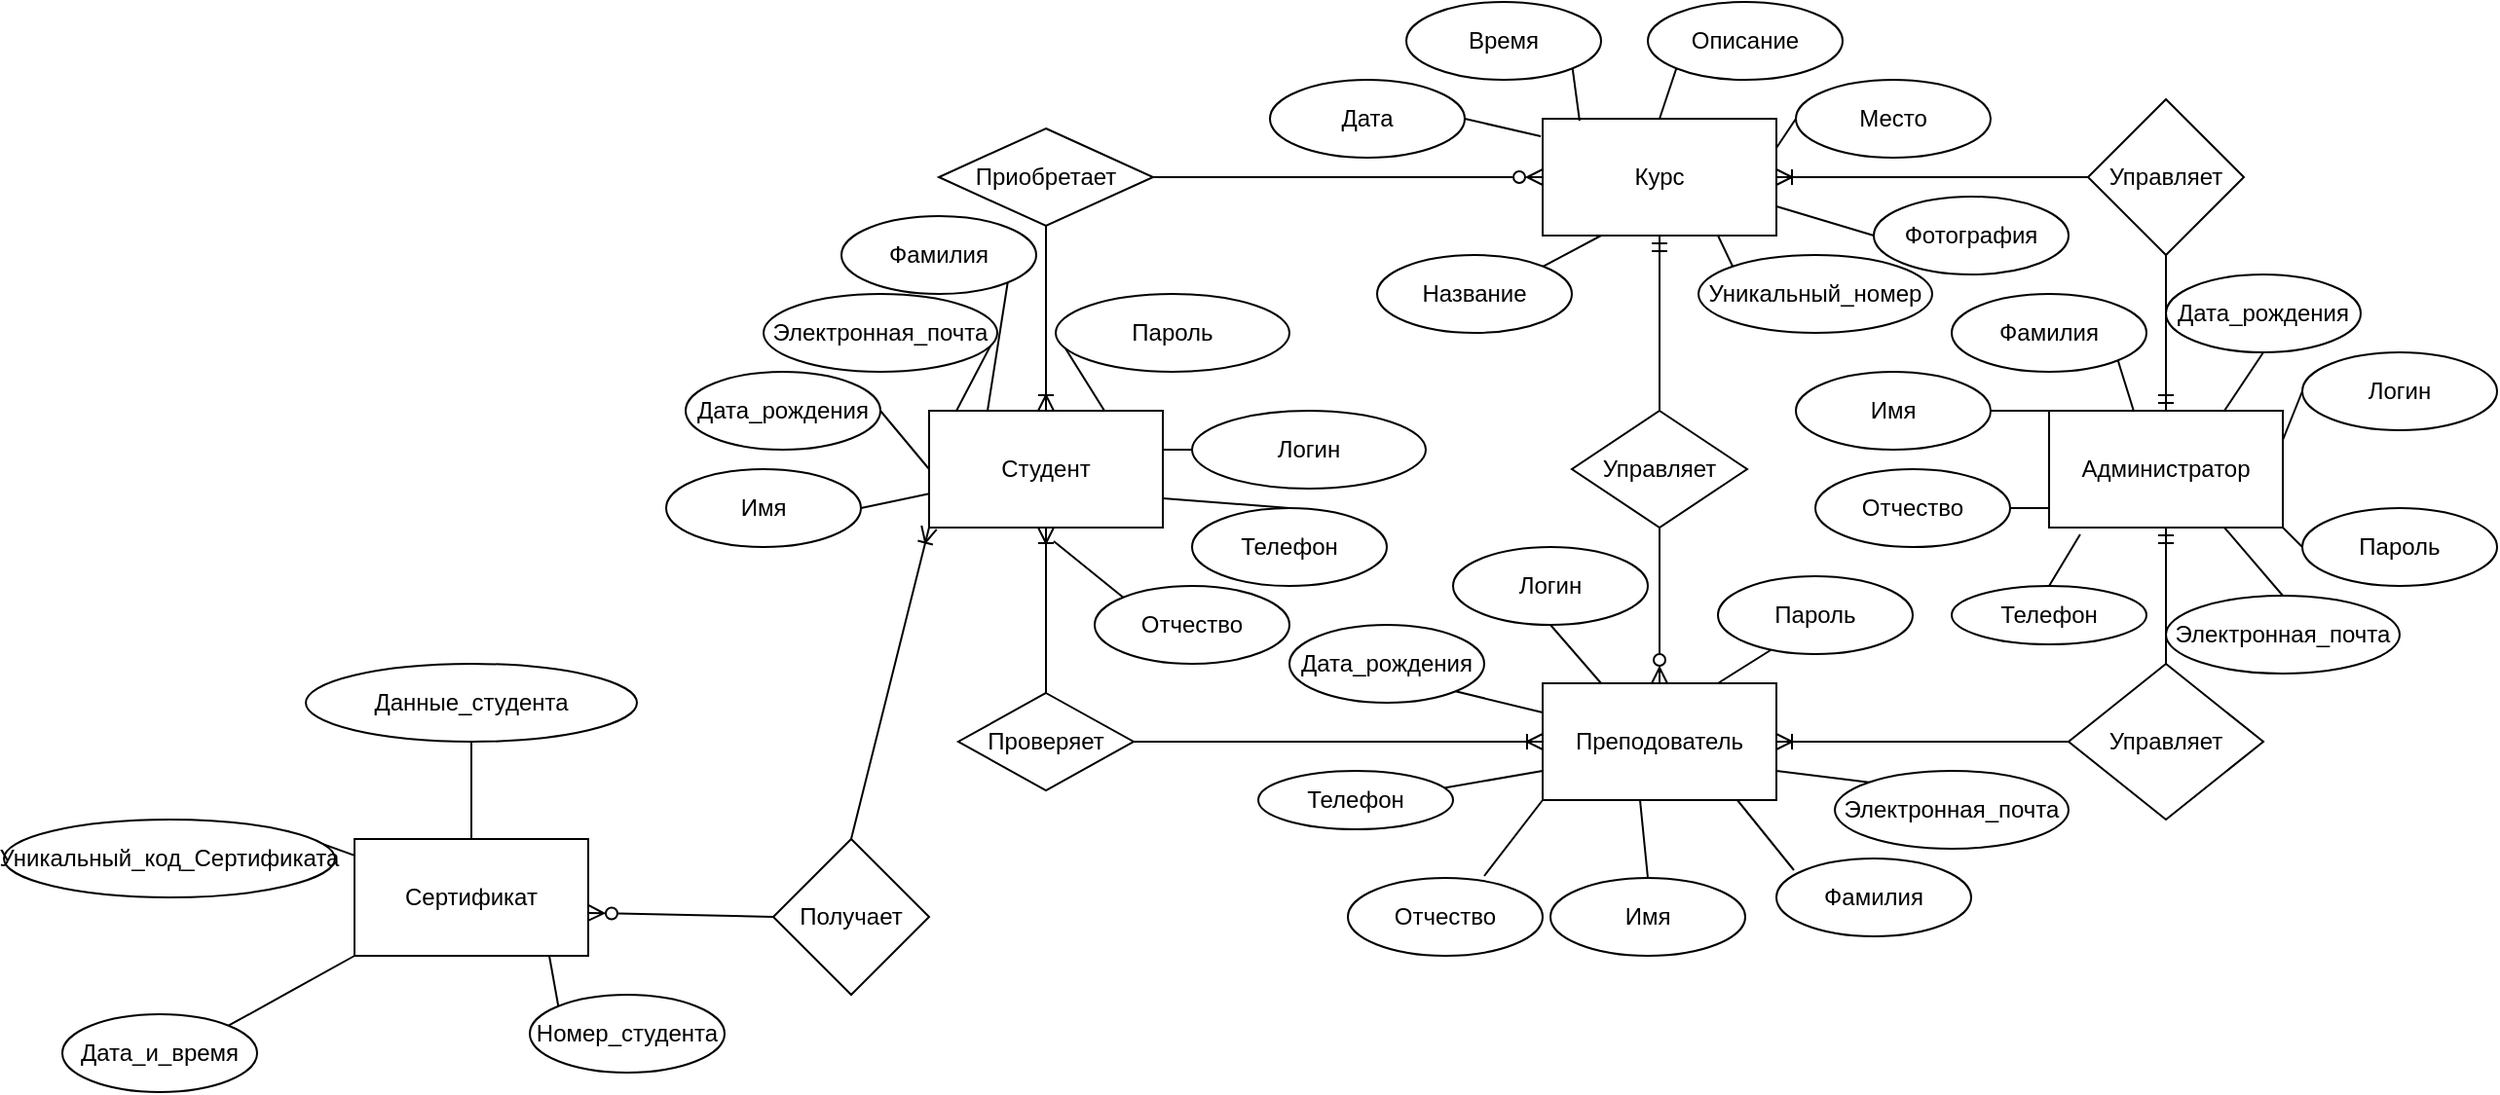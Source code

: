 <mxfile version="21.2.8" type="device">
  <diagram name="Страница 1" id="LBRLO9FnSkExtluUEqiE">
    <mxGraphModel dx="2084" dy="760" grid="1" gridSize="10" guides="1" tooltips="1" connect="1" arrows="1" fold="1" page="1" pageScale="1" pageWidth="827" pageHeight="1169" math="0" shadow="0">
      <root>
        <mxCell id="0" />
        <mxCell id="1" parent="0" />
        <mxCell id="9T6r8xt_H9env2-nWk3l-7" value="Курс" style="rounded=0;whiteSpace=wrap;html=1;" parent="1" vertex="1">
          <mxGeometry x="360" y="70" width="120" height="60" as="geometry" />
        </mxCell>
        <mxCell id="9T6r8xt_H9env2-nWk3l-8" value="Преподователь" style="rounded=0;whiteSpace=wrap;html=1;" parent="1" vertex="1">
          <mxGeometry x="360" y="360" width="120" height="60" as="geometry" />
        </mxCell>
        <mxCell id="9T6r8xt_H9env2-nWk3l-9" value="Студент" style="rounded=0;whiteSpace=wrap;html=1;" parent="1" vertex="1">
          <mxGeometry x="45" y="220" width="120" height="60" as="geometry" />
        </mxCell>
        <mxCell id="9T6r8xt_H9env2-nWk3l-11" value="Администратор" style="rounded=0;whiteSpace=wrap;html=1;" parent="1" vertex="1">
          <mxGeometry x="620" y="220" width="120" height="60" as="geometry" />
        </mxCell>
        <mxCell id="9T6r8xt_H9env2-nWk3l-12" value="Приобретает" style="rhombus;whiteSpace=wrap;html=1;" parent="1" vertex="1">
          <mxGeometry x="50" y="75" width="110" height="50" as="geometry" />
        </mxCell>
        <mxCell id="9T6r8xt_H9env2-nWk3l-13" value="Проверяет" style="rhombus;whiteSpace=wrap;html=1;" parent="1" vertex="1">
          <mxGeometry x="60" y="365" width="90" height="50" as="geometry" />
        </mxCell>
        <mxCell id="9T6r8xt_H9env2-nWk3l-14" value="Управляет" style="rhombus;whiteSpace=wrap;html=1;" parent="1" vertex="1">
          <mxGeometry x="630" y="350" width="100" height="80" as="geometry" />
        </mxCell>
        <mxCell id="9T6r8xt_H9env2-nWk3l-15" value="Управляет" style="rhombus;whiteSpace=wrap;html=1;" parent="1" vertex="1">
          <mxGeometry x="640" y="60" width="80" height="80" as="geometry" />
        </mxCell>
        <mxCell id="9T6r8xt_H9env2-nWk3l-16" value="Управляет" style="rhombus;whiteSpace=wrap;html=1;" parent="1" vertex="1">
          <mxGeometry x="375" y="220" width="90" height="60" as="geometry" />
        </mxCell>
        <mxCell id="01WtTO3pq6aL_bV1WEwz-5" value="" style="edgeStyle=orthogonalEdgeStyle;fontSize=12;html=1;endArrow=none;startArrow=ERoneToMany;rounded=0;exitX=0.5;exitY=1;exitDx=0;exitDy=0;entryX=0.5;entryY=0;entryDx=0;entryDy=0;startFill=0;endFill=0;" parent="1" source="9T6r8xt_H9env2-nWk3l-9" target="9T6r8xt_H9env2-nWk3l-13" edge="1">
          <mxGeometry width="100" height="100" relative="1" as="geometry">
            <mxPoint x="370" y="430" as="sourcePoint" />
            <mxPoint x="470" y="330" as="targetPoint" />
          </mxGeometry>
        </mxCell>
        <mxCell id="01WtTO3pq6aL_bV1WEwz-6" value="" style="edgeStyle=entityRelationEdgeStyle;fontSize=12;html=1;endArrow=ERoneToMany;endFill=0;rounded=0;exitX=1;exitY=0.5;exitDx=0;exitDy=0;entryX=0;entryY=0.5;entryDx=0;entryDy=0;startArrow=none;startFill=0;" parent="1" source="9T6r8xt_H9env2-nWk3l-13" target="9T6r8xt_H9env2-nWk3l-8" edge="1">
          <mxGeometry width="100" height="100" relative="1" as="geometry">
            <mxPoint x="370" y="430" as="sourcePoint" />
            <mxPoint x="470" y="330" as="targetPoint" />
          </mxGeometry>
        </mxCell>
        <mxCell id="01WtTO3pq6aL_bV1WEwz-7" value="" style="edgeStyle=orthogonalEdgeStyle;fontSize=12;html=1;endArrow=none;rounded=0;exitX=0.5;exitY=0;exitDx=0;exitDy=0;entryX=0.5;entryY=1;entryDx=0;entryDy=0;startArrow=ERoneToMany;startFill=0;endFill=0;" parent="1" source="9T6r8xt_H9env2-nWk3l-9" target="9T6r8xt_H9env2-nWk3l-12" edge="1">
          <mxGeometry width="100" height="100" relative="1" as="geometry">
            <mxPoint x="370" y="330" as="sourcePoint" />
            <mxPoint x="470" y="230" as="targetPoint" />
          </mxGeometry>
        </mxCell>
        <mxCell id="01WtTO3pq6aL_bV1WEwz-8" value="" style="edgeStyle=entityRelationEdgeStyle;fontSize=12;html=1;endArrow=ERzeroToMany;endFill=0;rounded=0;exitX=1;exitY=0.5;exitDx=0;exitDy=0;entryX=0;entryY=0.5;entryDx=0;entryDy=0;" parent="1" source="9T6r8xt_H9env2-nWk3l-12" target="9T6r8xt_H9env2-nWk3l-7" edge="1">
          <mxGeometry width="100" height="100" relative="1" as="geometry">
            <mxPoint x="370" y="330" as="sourcePoint" />
            <mxPoint x="470" y="230" as="targetPoint" />
          </mxGeometry>
        </mxCell>
        <mxCell id="01WtTO3pq6aL_bV1WEwz-9" value="" style="edgeStyle=entityRelationEdgeStyle;fontSize=12;html=1;endArrow=none;endFill=0;rounded=0;exitX=1;exitY=0.5;exitDx=0;exitDy=0;entryX=0;entryY=0.5;entryDx=0;entryDy=0;startArrow=ERoneToMany;startFill=0;" parent="1" source="9T6r8xt_H9env2-nWk3l-7" target="9T6r8xt_H9env2-nWk3l-15" edge="1">
          <mxGeometry width="100" height="100" relative="1" as="geometry">
            <mxPoint x="370" y="330" as="sourcePoint" />
            <mxPoint x="550" y="160" as="targetPoint" />
          </mxGeometry>
        </mxCell>
        <mxCell id="01WtTO3pq6aL_bV1WEwz-10" value="" style="fontSize=12;html=1;endArrow=none;endFill=0;rounded=0;exitX=0.5;exitY=0;exitDx=0;exitDy=0;entryX=0.5;entryY=1;entryDx=0;entryDy=0;startArrow=ERmandOne;startFill=0;" parent="1" source="9T6r8xt_H9env2-nWk3l-11" target="9T6r8xt_H9env2-nWk3l-15" edge="1">
          <mxGeometry width="100" height="100" relative="1" as="geometry">
            <mxPoint x="540" y="160" as="sourcePoint" />
            <mxPoint x="730" y="160" as="targetPoint" />
          </mxGeometry>
        </mxCell>
        <mxCell id="01WtTO3pq6aL_bV1WEwz-14" value="" style="fontSize=12;html=1;endArrow=ERzeroToMany;endFill=1;rounded=0;exitX=0.5;exitY=1;exitDx=0;exitDy=0;entryX=0.5;entryY=0;entryDx=0;entryDy=0;" parent="1" source="9T6r8xt_H9env2-nWk3l-16" target="9T6r8xt_H9env2-nWk3l-8" edge="1">
          <mxGeometry width="100" height="100" relative="1" as="geometry">
            <mxPoint x="370" y="330" as="sourcePoint" />
            <mxPoint x="540" y="300" as="targetPoint" />
          </mxGeometry>
        </mxCell>
        <mxCell id="cSkclgTdNPeUBLtNcdlT-2" value="" style="fontSize=12;html=1;endArrow=ERmandOne;endFill=0;rounded=0;entryX=0.5;entryY=1;entryDx=0;entryDy=0;exitX=0.5;exitY=0;exitDx=0;exitDy=0;startArrow=none;startFill=0;" parent="1" source="9T6r8xt_H9env2-nWk3l-16" target="9T6r8xt_H9env2-nWk3l-7" edge="1">
          <mxGeometry width="100" height="100" relative="1" as="geometry">
            <mxPoint x="370" y="330" as="sourcePoint" />
            <mxPoint x="470" y="230" as="targetPoint" />
          </mxGeometry>
        </mxCell>
        <mxCell id="09BU5lJsOf0Tvw8Bh3Q9-10" style="rounded=0;orthogonalLoop=1;jettySize=auto;html=1;exitX=1;exitY=1;exitDx=0;exitDy=0;entryX=0.25;entryY=0;entryDx=0;entryDy=0;endArrow=none;endFill=0;" parent="1" source="09BU5lJsOf0Tvw8Bh3Q9-1" target="9T6r8xt_H9env2-nWk3l-9" edge="1">
          <mxGeometry relative="1" as="geometry" />
        </mxCell>
        <mxCell id="09BU5lJsOf0Tvw8Bh3Q9-1" value="Фамилия" style="ellipse;whiteSpace=wrap;html=1;" parent="1" vertex="1">
          <mxGeometry y="120" width="100" height="40" as="geometry" />
        </mxCell>
        <mxCell id="09BU5lJsOf0Tvw8Bh3Q9-14" style="rounded=0;orthogonalLoop=1;jettySize=auto;html=1;exitX=1;exitY=0.5;exitDx=0;exitDy=0;endArrow=none;endFill=0;" parent="1" source="09BU5lJsOf0Tvw8Bh3Q9-2" target="9T6r8xt_H9env2-nWk3l-9" edge="1">
          <mxGeometry relative="1" as="geometry" />
        </mxCell>
        <mxCell id="09BU5lJsOf0Tvw8Bh3Q9-2" value="Имя" style="ellipse;whiteSpace=wrap;html=1;" parent="1" vertex="1">
          <mxGeometry x="-90" y="250" width="100" height="40" as="geometry" />
        </mxCell>
        <mxCell id="09BU5lJsOf0Tvw8Bh3Q9-15" style="rounded=0;orthogonalLoop=1;jettySize=auto;html=1;exitX=0;exitY=0;exitDx=0;exitDy=0;entryX=0.533;entryY=1.117;entryDx=0;entryDy=0;endArrow=none;endFill=0;entryPerimeter=0;" parent="1" source="09BU5lJsOf0Tvw8Bh3Q9-3" target="9T6r8xt_H9env2-nWk3l-9" edge="1">
          <mxGeometry relative="1" as="geometry" />
        </mxCell>
        <mxCell id="09BU5lJsOf0Tvw8Bh3Q9-3" value="Отчество" style="ellipse;whiteSpace=wrap;html=1;" parent="1" vertex="1">
          <mxGeometry x="130" y="310" width="100" height="40" as="geometry" />
        </mxCell>
        <mxCell id="09BU5lJsOf0Tvw8Bh3Q9-4" value="" style="fontSize=12;html=1;endArrow=none;rounded=0;exitX=0.5;exitY=1;exitDx=0;exitDy=0;entryX=0.5;entryY=0;entryDx=0;entryDy=0;startArrow=ERmandOne;startFill=0;endFill=0;" parent="1" source="9T6r8xt_H9env2-nWk3l-11" target="9T6r8xt_H9env2-nWk3l-14" edge="1">
          <mxGeometry width="100" height="100" relative="1" as="geometry">
            <mxPoint x="500" y="420" as="sourcePoint" />
            <mxPoint x="600" y="320" as="targetPoint" />
          </mxGeometry>
        </mxCell>
        <mxCell id="09BU5lJsOf0Tvw8Bh3Q9-5" value="" style="edgeStyle=entityRelationEdgeStyle;fontSize=12;html=1;endArrow=none;endFill=0;rounded=0;entryX=0;entryY=0.5;entryDx=0;entryDy=0;exitX=1;exitY=0.5;exitDx=0;exitDy=0;startArrow=ERoneToMany;startFill=0;" parent="1" source="9T6r8xt_H9env2-nWk3l-8" target="9T6r8xt_H9env2-nWk3l-14" edge="1">
          <mxGeometry width="100" height="100" relative="1" as="geometry">
            <mxPoint x="460" y="330" as="sourcePoint" />
            <mxPoint x="560" y="230" as="targetPoint" />
          </mxGeometry>
        </mxCell>
        <mxCell id="09BU5lJsOf0Tvw8Bh3Q9-12" style="rounded=0;orthogonalLoop=1;jettySize=auto;html=1;exitX=1;exitY=0.5;exitDx=0;exitDy=0;entryX=0.117;entryY=0;entryDx=0;entryDy=0;endArrow=none;endFill=0;entryPerimeter=0;" parent="1" source="09BU5lJsOf0Tvw8Bh3Q9-6" target="9T6r8xt_H9env2-nWk3l-9" edge="1">
          <mxGeometry relative="1" as="geometry" />
        </mxCell>
        <mxCell id="09BU5lJsOf0Tvw8Bh3Q9-6" value="Электронная_почта" style="ellipse;whiteSpace=wrap;html=1;" parent="1" vertex="1">
          <mxGeometry x="-40" y="160" width="120" height="40" as="geometry" />
        </mxCell>
        <mxCell id="09BU5lJsOf0Tvw8Bh3Q9-13" style="rounded=0;orthogonalLoop=1;jettySize=auto;html=1;exitX=1;exitY=0.5;exitDx=0;exitDy=0;entryX=0;entryY=0.5;entryDx=0;entryDy=0;endArrow=none;endFill=0;" parent="1" source="09BU5lJsOf0Tvw8Bh3Q9-8" target="9T6r8xt_H9env2-nWk3l-9" edge="1">
          <mxGeometry relative="1" as="geometry" />
        </mxCell>
        <mxCell id="09BU5lJsOf0Tvw8Bh3Q9-8" value="Дата_рождения" style="ellipse;whiteSpace=wrap;html=1;" parent="1" vertex="1">
          <mxGeometry x="-80" y="200" width="100" height="40" as="geometry" />
        </mxCell>
        <mxCell id="09BU5lJsOf0Tvw8Bh3Q9-17" style="rounded=0;orthogonalLoop=1;jettySize=auto;html=1;exitX=0.5;exitY=0;exitDx=0;exitDy=0;endArrow=none;endFill=0;entryX=1;entryY=0.75;entryDx=0;entryDy=0;" parent="1" source="09BU5lJsOf0Tvw8Bh3Q9-9" target="9T6r8xt_H9env2-nWk3l-9" edge="1">
          <mxGeometry relative="1" as="geometry">
            <mxPoint x="170" y="270" as="targetPoint" />
          </mxGeometry>
        </mxCell>
        <mxCell id="09BU5lJsOf0Tvw8Bh3Q9-9" value="Телефон" style="ellipse;whiteSpace=wrap;html=1;" parent="1" vertex="1">
          <mxGeometry x="180" y="270" width="100" height="40" as="geometry" />
        </mxCell>
        <mxCell id="09BU5lJsOf0Tvw8Bh3Q9-26" style="rounded=0;orthogonalLoop=1;jettySize=auto;html=1;exitX=0.7;exitY=-0.025;exitDx=0;exitDy=0;entryX=0;entryY=1;entryDx=0;entryDy=0;endArrow=none;endFill=0;exitPerimeter=0;" parent="1" source="qKUg2cat2jQo-psC36oi-7" target="9T6r8xt_H9env2-nWk3l-8" edge="1">
          <mxGeometry relative="1" as="geometry">
            <mxPoint x="335.355" y="445.858" as="sourcePoint" />
          </mxGeometry>
        </mxCell>
        <mxCell id="09BU5lJsOf0Tvw8Bh3Q9-27" style="rounded=0;orthogonalLoop=1;jettySize=auto;html=1;exitX=0.09;exitY=0.15;exitDx=0;exitDy=0;entryX=0.833;entryY=1;entryDx=0;entryDy=0;entryPerimeter=0;endArrow=none;endFill=0;exitPerimeter=0;" parent="1" source="qKUg2cat2jQo-psC36oi-5" target="9T6r8xt_H9env2-nWk3l-8" edge="1">
          <mxGeometry relative="1" as="geometry">
            <mxPoint x="484.645" y="445.858" as="sourcePoint" />
          </mxGeometry>
        </mxCell>
        <mxCell id="09BU5lJsOf0Tvw8Bh3Q9-24" style="rounded=0;orthogonalLoop=1;jettySize=auto;html=1;exitX=0.94;exitY=0.3;exitDx=0;exitDy=0;entryX=0;entryY=0.75;entryDx=0;entryDy=0;endArrow=none;endFill=0;exitPerimeter=0;" parent="1" source="qKUg2cat2jQo-psC36oi-8" target="9T6r8xt_H9env2-nWk3l-8" edge="1">
          <mxGeometry relative="1" as="geometry">
            <mxPoint x="310.962" y="405.858" as="sourcePoint" />
          </mxGeometry>
        </mxCell>
        <mxCell id="09BU5lJsOf0Tvw8Bh3Q9-28" style="rounded=0;orthogonalLoop=1;jettySize=auto;html=1;exitX=0.27;exitY=0.95;exitDx=0;exitDy=0;endArrow=none;endFill=0;entryX=0.75;entryY=0;entryDx=0;entryDy=0;exitPerimeter=0;" parent="1" source="qKUg2cat2jQo-psC36oi-10" target="9T6r8xt_H9env2-nWk3l-8" edge="1">
          <mxGeometry relative="1" as="geometry">
            <mxPoint x="460" y="350" as="targetPoint" />
            <mxPoint x="474.645" y="344.142" as="sourcePoint" />
          </mxGeometry>
        </mxCell>
        <mxCell id="09BU5lJsOf0Tvw8Bh3Q9-30" style="rounded=0;orthogonalLoop=1;jettySize=auto;html=1;exitX=0.5;exitY=0;exitDx=0;exitDy=0;endArrow=none;endFill=0;" parent="1" source="qKUg2cat2jQo-psC36oi-6" edge="1">
          <mxGeometry relative="1" as="geometry">
            <mxPoint x="410" y="420" as="targetPoint" />
            <mxPoint x="410" y="450" as="sourcePoint" />
          </mxGeometry>
        </mxCell>
        <mxCell id="09BU5lJsOf0Tvw8Bh3Q9-46" style="rounded=0;orthogonalLoop=1;jettySize=auto;html=1;exitX=0;exitY=0.5;exitDx=0;exitDy=0;entryX=1;entryY=0.25;entryDx=0;entryDy=0;endArrow=none;endFill=0;" parent="1" source="09BU5lJsOf0Tvw8Bh3Q9-31" target="9T6r8xt_H9env2-nWk3l-7" edge="1">
          <mxGeometry relative="1" as="geometry" />
        </mxCell>
        <mxCell id="09BU5lJsOf0Tvw8Bh3Q9-31" value="Место" style="ellipse;whiteSpace=wrap;html=1;" parent="1" vertex="1">
          <mxGeometry x="490" y="50" width="100" height="40" as="geometry" />
        </mxCell>
        <mxCell id="09BU5lJsOf0Tvw8Bh3Q9-45" style="rounded=0;orthogonalLoop=1;jettySize=auto;html=1;exitX=0;exitY=1;exitDx=0;exitDy=0;entryX=0.5;entryY=0;entryDx=0;entryDy=0;endArrow=none;endFill=0;" parent="1" source="09BU5lJsOf0Tvw8Bh3Q9-32" target="9T6r8xt_H9env2-nWk3l-7" edge="1">
          <mxGeometry relative="1" as="geometry" />
        </mxCell>
        <mxCell id="09BU5lJsOf0Tvw8Bh3Q9-32" value="Описание" style="ellipse;whiteSpace=wrap;html=1;" parent="1" vertex="1">
          <mxGeometry x="414" y="10" width="100" height="40" as="geometry" />
        </mxCell>
        <mxCell id="09BU5lJsOf0Tvw8Bh3Q9-48" style="rounded=0;orthogonalLoop=1;jettySize=auto;html=1;exitX=0;exitY=0.5;exitDx=0;exitDy=0;entryX=1;entryY=1;entryDx=0;entryDy=0;endArrow=none;endFill=0;" parent="1" source="09BU5lJsOf0Tvw8Bh3Q9-33" target="9T6r8xt_H9env2-nWk3l-11" edge="1">
          <mxGeometry relative="1" as="geometry" />
        </mxCell>
        <mxCell id="09BU5lJsOf0Tvw8Bh3Q9-33" value="Пароль" style="ellipse;whiteSpace=wrap;html=1;" parent="1" vertex="1">
          <mxGeometry x="750" y="270" width="100" height="40" as="geometry" />
        </mxCell>
        <mxCell id="09BU5lJsOf0Tvw8Bh3Q9-49" style="rounded=0;orthogonalLoop=1;jettySize=auto;html=1;exitX=0;exitY=0.5;exitDx=0;exitDy=0;endArrow=none;endFill=0;entryX=1;entryY=0.25;entryDx=0;entryDy=0;" parent="1" source="09BU5lJsOf0Tvw8Bh3Q9-34" target="9T6r8xt_H9env2-nWk3l-11" edge="1">
          <mxGeometry relative="1" as="geometry">
            <mxPoint x="760" y="220" as="targetPoint" />
          </mxGeometry>
        </mxCell>
        <mxCell id="09BU5lJsOf0Tvw8Bh3Q9-34" value="Логин" style="ellipse;whiteSpace=wrap;html=1;" parent="1" vertex="1">
          <mxGeometry x="750" y="190" width="100" height="40" as="geometry" />
        </mxCell>
        <mxCell id="09BU5lJsOf0Tvw8Bh3Q9-44" style="rounded=0;orthogonalLoop=1;jettySize=auto;html=1;exitX=1;exitY=1;exitDx=0;exitDy=0;entryX=0.158;entryY=0.017;entryDx=0;entryDy=0;entryPerimeter=0;endArrow=none;endFill=0;" parent="1" source="09BU5lJsOf0Tvw8Bh3Q9-35" target="9T6r8xt_H9env2-nWk3l-7" edge="1">
          <mxGeometry relative="1" as="geometry" />
        </mxCell>
        <mxCell id="09BU5lJsOf0Tvw8Bh3Q9-35" value="Время" style="ellipse;whiteSpace=wrap;html=1;" parent="1" vertex="1">
          <mxGeometry x="290" y="10" width="100" height="40" as="geometry" />
        </mxCell>
        <mxCell id="09BU5lJsOf0Tvw8Bh3Q9-41" style="rounded=0;orthogonalLoop=1;jettySize=auto;html=1;exitX=1;exitY=0;exitDx=0;exitDy=0;entryX=0.25;entryY=1;entryDx=0;entryDy=0;endArrow=none;endFill=0;" parent="1" source="09BU5lJsOf0Tvw8Bh3Q9-36" target="9T6r8xt_H9env2-nWk3l-7" edge="1">
          <mxGeometry relative="1" as="geometry" />
        </mxCell>
        <mxCell id="09BU5lJsOf0Tvw8Bh3Q9-36" value="Название" style="ellipse;whiteSpace=wrap;html=1;" parent="1" vertex="1">
          <mxGeometry x="275" y="140" width="100" height="40" as="geometry" />
        </mxCell>
        <mxCell id="09BU5lJsOf0Tvw8Bh3Q9-39" style="rounded=0;orthogonalLoop=1;jettySize=auto;html=1;exitX=0;exitY=0;exitDx=0;exitDy=0;entryX=0.75;entryY=1;entryDx=0;entryDy=0;endArrow=none;endFill=0;" parent="1" source="09BU5lJsOf0Tvw8Bh3Q9-37" target="9T6r8xt_H9env2-nWk3l-7" edge="1">
          <mxGeometry relative="1" as="geometry" />
        </mxCell>
        <mxCell id="09BU5lJsOf0Tvw8Bh3Q9-37" value="Уникальный_номер" style="ellipse;whiteSpace=wrap;html=1;" parent="1" vertex="1">
          <mxGeometry x="440" y="140" width="120" height="40" as="geometry" />
        </mxCell>
        <mxCell id="09BU5lJsOf0Tvw8Bh3Q9-43" style="rounded=0;orthogonalLoop=1;jettySize=auto;html=1;exitX=1;exitY=0.5;exitDx=0;exitDy=0;entryX=-0.008;entryY=0.15;entryDx=0;entryDy=0;endArrow=none;endFill=0;entryPerimeter=0;" parent="1" source="09BU5lJsOf0Tvw8Bh3Q9-38" target="9T6r8xt_H9env2-nWk3l-7" edge="1">
          <mxGeometry relative="1" as="geometry" />
        </mxCell>
        <mxCell id="09BU5lJsOf0Tvw8Bh3Q9-38" value="Дата" style="ellipse;whiteSpace=wrap;html=1;" parent="1" vertex="1">
          <mxGeometry x="220" y="50" width="100" height="40" as="geometry" />
        </mxCell>
        <mxCell id="09BU5lJsOf0Tvw8Bh3Q9-47" style="rounded=0;orthogonalLoop=1;jettySize=auto;html=1;exitX=0;exitY=0.5;exitDx=0;exitDy=0;entryX=1;entryY=0.75;entryDx=0;entryDy=0;endArrow=none;endFill=0;" parent="1" source="09BU5lJsOf0Tvw8Bh3Q9-42" target="9T6r8xt_H9env2-nWk3l-7" edge="1">
          <mxGeometry relative="1" as="geometry" />
        </mxCell>
        <mxCell id="09BU5lJsOf0Tvw8Bh3Q9-42" value="Фотография" style="ellipse;whiteSpace=wrap;html=1;" parent="1" vertex="1">
          <mxGeometry x="530" y="110" width="100" height="40" as="geometry" />
        </mxCell>
        <mxCell id="Sfji5ZKa-diL9-4fM-i9-3" style="rounded=0;orthogonalLoop=1;jettySize=auto;html=1;exitX=0;exitY=0.5;exitDx=0;exitDy=0;entryX=0.75;entryY=0;entryDx=0;entryDy=0;endArrow=none;endFill=0;" parent="1" source="Sfji5ZKa-diL9-4fM-i9-1" target="9T6r8xt_H9env2-nWk3l-9" edge="1">
          <mxGeometry relative="1" as="geometry" />
        </mxCell>
        <mxCell id="Sfji5ZKa-diL9-4fM-i9-1" value="Пароль" style="ellipse;whiteSpace=wrap;html=1;" parent="1" vertex="1">
          <mxGeometry x="110" y="160" width="120" height="40" as="geometry" />
        </mxCell>
        <mxCell id="Sfji5ZKa-diL9-4fM-i9-4" style="edgeStyle=orthogonalEdgeStyle;rounded=0;orthogonalLoop=1;jettySize=auto;html=1;exitX=0;exitY=0.5;exitDx=0;exitDy=0;entryX=1;entryY=0.25;entryDx=0;entryDy=0;endArrow=none;endFill=0;" parent="1" source="Sfji5ZKa-diL9-4fM-i9-2" target="9T6r8xt_H9env2-nWk3l-9" edge="1">
          <mxGeometry relative="1" as="geometry" />
        </mxCell>
        <mxCell id="Sfji5ZKa-diL9-4fM-i9-2" value="Логин" style="ellipse;whiteSpace=wrap;html=1;" parent="1" vertex="1">
          <mxGeometry x="180" y="220" width="120" height="40" as="geometry" />
        </mxCell>
        <mxCell id="yarbDrtlWwDCQDcDKbRS-1" value="Сертификат" style="rounded=0;whiteSpace=wrap;html=1;" parent="1" vertex="1">
          <mxGeometry x="-250" y="440" width="120" height="60" as="geometry" />
        </mxCell>
        <mxCell id="yarbDrtlWwDCQDcDKbRS-3" value="Получает" style="rhombus;whiteSpace=wrap;html=1;" parent="1" vertex="1">
          <mxGeometry x="-35" y="440" width="80" height="80" as="geometry" />
        </mxCell>
        <mxCell id="yarbDrtlWwDCQDcDKbRS-6" value="" style="fontSize=12;html=1;endArrow=ERoneToMany;endFill=0;rounded=0;exitX=0.5;exitY=0;exitDx=0;exitDy=0;entryX=0;entryY=1;entryDx=0;entryDy=0;" parent="1" source="yarbDrtlWwDCQDcDKbRS-3" target="9T6r8xt_H9env2-nWk3l-9" edge="1">
          <mxGeometry width="100" height="100" relative="1" as="geometry">
            <mxPoint x="-30" y="330" as="sourcePoint" />
            <mxPoint x="70" y="230" as="targetPoint" />
          </mxGeometry>
        </mxCell>
        <mxCell id="yarbDrtlWwDCQDcDKbRS-7" value="" style="fontSize=12;html=1;endArrow=none;endFill=0;rounded=0;exitX=1;exitY=0.633;exitDx=0;exitDy=0;exitPerimeter=0;entryX=0;entryY=0.5;entryDx=0;entryDy=0;startArrow=ERzeroToMany;startFill=0;" parent="1" source="yarbDrtlWwDCQDcDKbRS-1" target="yarbDrtlWwDCQDcDKbRS-3" edge="1">
          <mxGeometry width="100" height="100" relative="1" as="geometry">
            <mxPoint x="-30" y="330" as="sourcePoint" />
            <mxPoint x="70" y="230" as="targetPoint" />
          </mxGeometry>
        </mxCell>
        <mxCell id="yarbDrtlWwDCQDcDKbRS-18" style="edgeStyle=orthogonalEdgeStyle;rounded=0;orthogonalLoop=1;jettySize=auto;html=1;exitX=0.5;exitY=1;exitDx=0;exitDy=0;" parent="1" edge="1">
          <mxGeometry relative="1" as="geometry">
            <mxPoint x="-100" y="360" as="sourcePoint" />
            <mxPoint x="-100" y="360" as="targetPoint" />
          </mxGeometry>
        </mxCell>
        <mxCell id="yarbDrtlWwDCQDcDKbRS-28" style="rounded=0;orthogonalLoop=1;jettySize=auto;html=1;exitX=1;exitY=1;exitDx=0;exitDy=0;entryX=0.363;entryY=0.008;entryDx=0;entryDy=0;entryPerimeter=0;endArrow=none;endFill=0;" parent="1" source="yarbDrtlWwDCQDcDKbRS-21" target="9T6r8xt_H9env2-nWk3l-11" edge="1">
          <mxGeometry relative="1" as="geometry" />
        </mxCell>
        <mxCell id="yarbDrtlWwDCQDcDKbRS-21" value="Фамилия" style="ellipse;whiteSpace=wrap;html=1;" parent="1" vertex="1">
          <mxGeometry x="570" y="160" width="100" height="40" as="geometry" />
        </mxCell>
        <mxCell id="yarbDrtlWwDCQDcDKbRS-31" style="rounded=0;orthogonalLoop=1;jettySize=auto;html=1;exitX=1;exitY=0.5;exitDx=0;exitDy=0;entryX=0;entryY=0;entryDx=0;entryDy=0;endArrow=none;endFill=0;" parent="1" source="yarbDrtlWwDCQDcDKbRS-22" target="9T6r8xt_H9env2-nWk3l-11" edge="1">
          <mxGeometry relative="1" as="geometry" />
        </mxCell>
        <mxCell id="yarbDrtlWwDCQDcDKbRS-22" value="Имя" style="ellipse;whiteSpace=wrap;html=1;" parent="1" vertex="1">
          <mxGeometry x="490" y="200" width="100" height="40" as="geometry" />
        </mxCell>
        <mxCell id="yarbDrtlWwDCQDcDKbRS-32" style="edgeStyle=orthogonalEdgeStyle;rounded=0;orthogonalLoop=1;jettySize=auto;html=1;exitX=1;exitY=0.5;exitDx=0;exitDy=0;entryX=0;entryY=0.75;entryDx=0;entryDy=0;endArrow=none;endFill=0;" parent="1" source="yarbDrtlWwDCQDcDKbRS-23" target="9T6r8xt_H9env2-nWk3l-11" edge="1">
          <mxGeometry relative="1" as="geometry" />
        </mxCell>
        <mxCell id="yarbDrtlWwDCQDcDKbRS-23" value="Отчество" style="ellipse;whiteSpace=wrap;html=1;" parent="1" vertex="1">
          <mxGeometry x="500" y="250" width="100" height="40" as="geometry" />
        </mxCell>
        <mxCell id="yarbDrtlWwDCQDcDKbRS-30" style="rounded=0;orthogonalLoop=1;jettySize=auto;html=1;exitX=0.5;exitY=0;exitDx=0;exitDy=0;entryX=0.75;entryY=1;entryDx=0;entryDy=0;endArrow=none;endFill=0;" parent="1" source="yarbDrtlWwDCQDcDKbRS-24" target="9T6r8xt_H9env2-nWk3l-11" edge="1">
          <mxGeometry relative="1" as="geometry" />
        </mxCell>
        <mxCell id="yarbDrtlWwDCQDcDKbRS-24" value="Электронная_почта" style="ellipse;whiteSpace=wrap;html=1;" parent="1" vertex="1">
          <mxGeometry x="680" y="315" width="120" height="40" as="geometry" />
        </mxCell>
        <mxCell id="yarbDrtlWwDCQDcDKbRS-29" style="rounded=0;orthogonalLoop=1;jettySize=auto;html=1;exitX=0.5;exitY=1;exitDx=0;exitDy=0;entryX=0.75;entryY=0;entryDx=0;entryDy=0;endArrow=none;endFill=0;" parent="1" source="yarbDrtlWwDCQDcDKbRS-25" target="9T6r8xt_H9env2-nWk3l-11" edge="1">
          <mxGeometry relative="1" as="geometry" />
        </mxCell>
        <mxCell id="yarbDrtlWwDCQDcDKbRS-25" value="Дата_рождения" style="ellipse;whiteSpace=wrap;html=1;" parent="1" vertex="1">
          <mxGeometry x="680" y="150" width="100" height="40" as="geometry" />
        </mxCell>
        <mxCell id="yarbDrtlWwDCQDcDKbRS-34" style="rounded=0;orthogonalLoop=1;jettySize=auto;html=1;exitX=0.5;exitY=0;exitDx=0;exitDy=0;entryX=0.133;entryY=1.059;entryDx=0;entryDy=0;entryPerimeter=0;endArrow=none;endFill=0;" parent="1" source="yarbDrtlWwDCQDcDKbRS-26" target="9T6r8xt_H9env2-nWk3l-11" edge="1">
          <mxGeometry relative="1" as="geometry" />
        </mxCell>
        <mxCell id="yarbDrtlWwDCQDcDKbRS-26" value="Телефон" style="ellipse;whiteSpace=wrap;html=1;" parent="1" vertex="1">
          <mxGeometry x="570" y="310" width="100" height="30" as="geometry" />
        </mxCell>
        <mxCell id="zTVOQ5fIs2NB7bk8-3Rc-7" style="rounded=0;orthogonalLoop=1;jettySize=auto;html=1;exitX=1;exitY=0;exitDx=0;exitDy=0;endArrow=none;endFill=0;" parent="1" source="zTVOQ5fIs2NB7bk8-3Rc-5" target="yarbDrtlWwDCQDcDKbRS-1" edge="1">
          <mxGeometry relative="1" as="geometry" />
        </mxCell>
        <mxCell id="zTVOQ5fIs2NB7bk8-3Rc-5" value="Уникальный_код_Сертификата" style="ellipse;whiteSpace=wrap;html=1;" parent="1" vertex="1">
          <mxGeometry x="-430" y="430" width="170" height="40" as="geometry" />
        </mxCell>
        <mxCell id="zTVOQ5fIs2NB7bk8-3Rc-11" style="rounded=0;orthogonalLoop=1;jettySize=auto;html=1;exitX=0;exitY=0;exitDx=0;exitDy=0;endArrow=none;endFill=0;" parent="1" source="zTVOQ5fIs2NB7bk8-3Rc-6" edge="1">
          <mxGeometry relative="1" as="geometry">
            <mxPoint x="-150" y="500.0" as="targetPoint" />
          </mxGeometry>
        </mxCell>
        <mxCell id="zTVOQ5fIs2NB7bk8-3Rc-6" value="Номер_студента" style="ellipse;whiteSpace=wrap;html=1;" parent="1" vertex="1">
          <mxGeometry x="-160" y="520" width="100" height="40" as="geometry" />
        </mxCell>
        <mxCell id="zTVOQ5fIs2NB7bk8-3Rc-14" style="rounded=0;orthogonalLoop=1;jettySize=auto;html=1;exitX=1;exitY=0;exitDx=0;exitDy=0;entryX=0;entryY=1;entryDx=0;entryDy=0;endArrow=none;endFill=0;" parent="1" source="zTVOQ5fIs2NB7bk8-3Rc-13" target="yarbDrtlWwDCQDcDKbRS-1" edge="1">
          <mxGeometry relative="1" as="geometry" />
        </mxCell>
        <mxCell id="zTVOQ5fIs2NB7bk8-3Rc-13" value="Дата_и_время" style="ellipse;whiteSpace=wrap;html=1;" parent="1" vertex="1">
          <mxGeometry x="-400" y="530" width="100" height="40" as="geometry" />
        </mxCell>
        <mxCell id="qKUg2cat2jQo-psC36oi-2" value="Данные_студента" style="ellipse;whiteSpace=wrap;html=1;" vertex="1" parent="1">
          <mxGeometry x="-275" y="350" width="170" height="40" as="geometry" />
        </mxCell>
        <mxCell id="qKUg2cat2jQo-psC36oi-3" value="" style="endArrow=none;html=1;rounded=0;exitX=0.5;exitY=0;exitDx=0;exitDy=0;entryX=0.5;entryY=1;entryDx=0;entryDy=0;" edge="1" parent="1" source="yarbDrtlWwDCQDcDKbRS-1" target="qKUg2cat2jQo-psC36oi-2">
          <mxGeometry width="50" height="50" relative="1" as="geometry">
            <mxPoint x="-100" y="400" as="sourcePoint" />
            <mxPoint x="-50" y="350" as="targetPoint" />
          </mxGeometry>
        </mxCell>
        <mxCell id="qKUg2cat2jQo-psC36oi-5" value="Фамилия" style="ellipse;whiteSpace=wrap;html=1;" vertex="1" parent="1">
          <mxGeometry x="480" y="450" width="100" height="40" as="geometry" />
        </mxCell>
        <mxCell id="qKUg2cat2jQo-psC36oi-6" value="Имя" style="ellipse;whiteSpace=wrap;html=1;" vertex="1" parent="1">
          <mxGeometry x="364" y="460" width="100" height="40" as="geometry" />
        </mxCell>
        <mxCell id="qKUg2cat2jQo-psC36oi-7" value="Отчество" style="ellipse;whiteSpace=wrap;html=1;" vertex="1" parent="1">
          <mxGeometry x="260" y="460" width="100" height="40" as="geometry" />
        </mxCell>
        <mxCell id="qKUg2cat2jQo-psC36oi-8" value="Телефон" style="ellipse;whiteSpace=wrap;html=1;" vertex="1" parent="1">
          <mxGeometry x="214" y="405" width="100" height="30" as="geometry" />
        </mxCell>
        <mxCell id="qKUg2cat2jQo-psC36oi-9" value="Электронная_почта" style="ellipse;whiteSpace=wrap;html=1;" vertex="1" parent="1">
          <mxGeometry x="510" y="405" width="120" height="40" as="geometry" />
        </mxCell>
        <mxCell id="qKUg2cat2jQo-psC36oi-10" value="Пароль" style="ellipse;whiteSpace=wrap;html=1;" vertex="1" parent="1">
          <mxGeometry x="450" y="305" width="100" height="40" as="geometry" />
        </mxCell>
        <mxCell id="qKUg2cat2jQo-psC36oi-11" value="Логин" style="ellipse;whiteSpace=wrap;html=1;" vertex="1" parent="1">
          <mxGeometry x="314" y="290" width="100" height="40" as="geometry" />
        </mxCell>
        <mxCell id="qKUg2cat2jQo-psC36oi-13" value="Дата_рождения" style="ellipse;whiteSpace=wrap;html=1;" vertex="1" parent="1">
          <mxGeometry x="230" y="330" width="100" height="40" as="geometry" />
        </mxCell>
        <mxCell id="qKUg2cat2jQo-psC36oi-15" value="" style="endArrow=none;html=1;rounded=0;exitX=1;exitY=0.75;exitDx=0;exitDy=0;entryX=0;entryY=0;entryDx=0;entryDy=0;" edge="1" parent="1" source="9T6r8xt_H9env2-nWk3l-8" target="qKUg2cat2jQo-psC36oi-9">
          <mxGeometry width="50" height="50" relative="1" as="geometry">
            <mxPoint x="500" y="300" as="sourcePoint" />
            <mxPoint x="550" y="250" as="targetPoint" />
          </mxGeometry>
        </mxCell>
        <mxCell id="qKUg2cat2jQo-psC36oi-16" value="" style="endArrow=none;html=1;rounded=0;exitX=0.25;exitY=0;exitDx=0;exitDy=0;entryX=0.5;entryY=1;entryDx=0;entryDy=0;" edge="1" parent="1" source="9T6r8xt_H9env2-nWk3l-8" target="qKUg2cat2jQo-psC36oi-11">
          <mxGeometry width="50" height="50" relative="1" as="geometry">
            <mxPoint x="500" y="300" as="sourcePoint" />
            <mxPoint x="550" y="250" as="targetPoint" />
          </mxGeometry>
        </mxCell>
        <mxCell id="qKUg2cat2jQo-psC36oi-17" value="" style="endArrow=none;html=1;rounded=0;exitX=0;exitY=0.25;exitDx=0;exitDy=0;entryX=1;entryY=1;entryDx=0;entryDy=0;" edge="1" parent="1" source="9T6r8xt_H9env2-nWk3l-8" target="qKUg2cat2jQo-psC36oi-13">
          <mxGeometry width="50" height="50" relative="1" as="geometry">
            <mxPoint x="500" y="300" as="sourcePoint" />
            <mxPoint x="550" y="250" as="targetPoint" />
          </mxGeometry>
        </mxCell>
      </root>
    </mxGraphModel>
  </diagram>
</mxfile>
